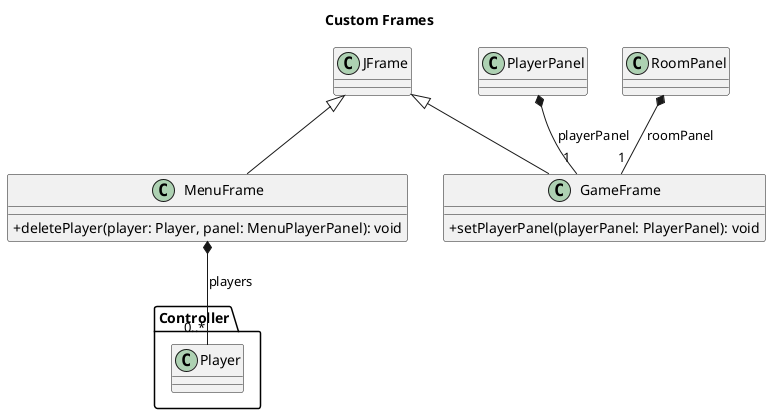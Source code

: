 @startuml Custom_frames
title Custom Frames

skinparam classAttributeIconSize 0

package Controller{
    class Player{}
}

    JFrame <|-- GameFrame
    PlayerPanel *--"1" GameFrame: playerPanel
    RoomPanel *--"1" GameFrame: roomPanel
    class GameFrame{
        + setPlayerPanel(playerPanel: PlayerPanel): void
    }

    JFrame <|-- MenuFrame
    MenuFrame *--"0..*" Player: players
    class MenuFrame{
        + deletePlayer(player: Player, panel: MenuPlayerPanel): void
    }


@enduml